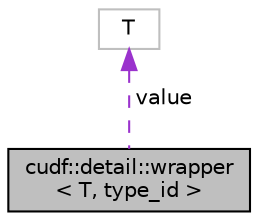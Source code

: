 digraph "cudf::detail::wrapper&lt; T, type_id &gt;"
{
 // LATEX_PDF_SIZE
  edge [fontname="Helvetica",fontsize="10",labelfontname="Helvetica",labelfontsize="10"];
  node [fontname="Helvetica",fontsize="10",shape=record];
  Node1 [label="cudf::detail::wrapper\l\< T, type_id \>",height=0.2,width=0.4,color="black", fillcolor="grey75", style="filled", fontcolor="black",tooltip="Base wrapper structure to emulate \"strong typedefs\" for gdf_dtype values that do not correspond to fu..."];
  Node2 -> Node1 [dir="back",color="darkorchid3",fontsize="10",style="dashed",label=" value" ,fontname="Helvetica"];
  Node2 [label="T",height=0.2,width=0.4,color="grey75", fillcolor="white", style="filled",tooltip=" "];
}
